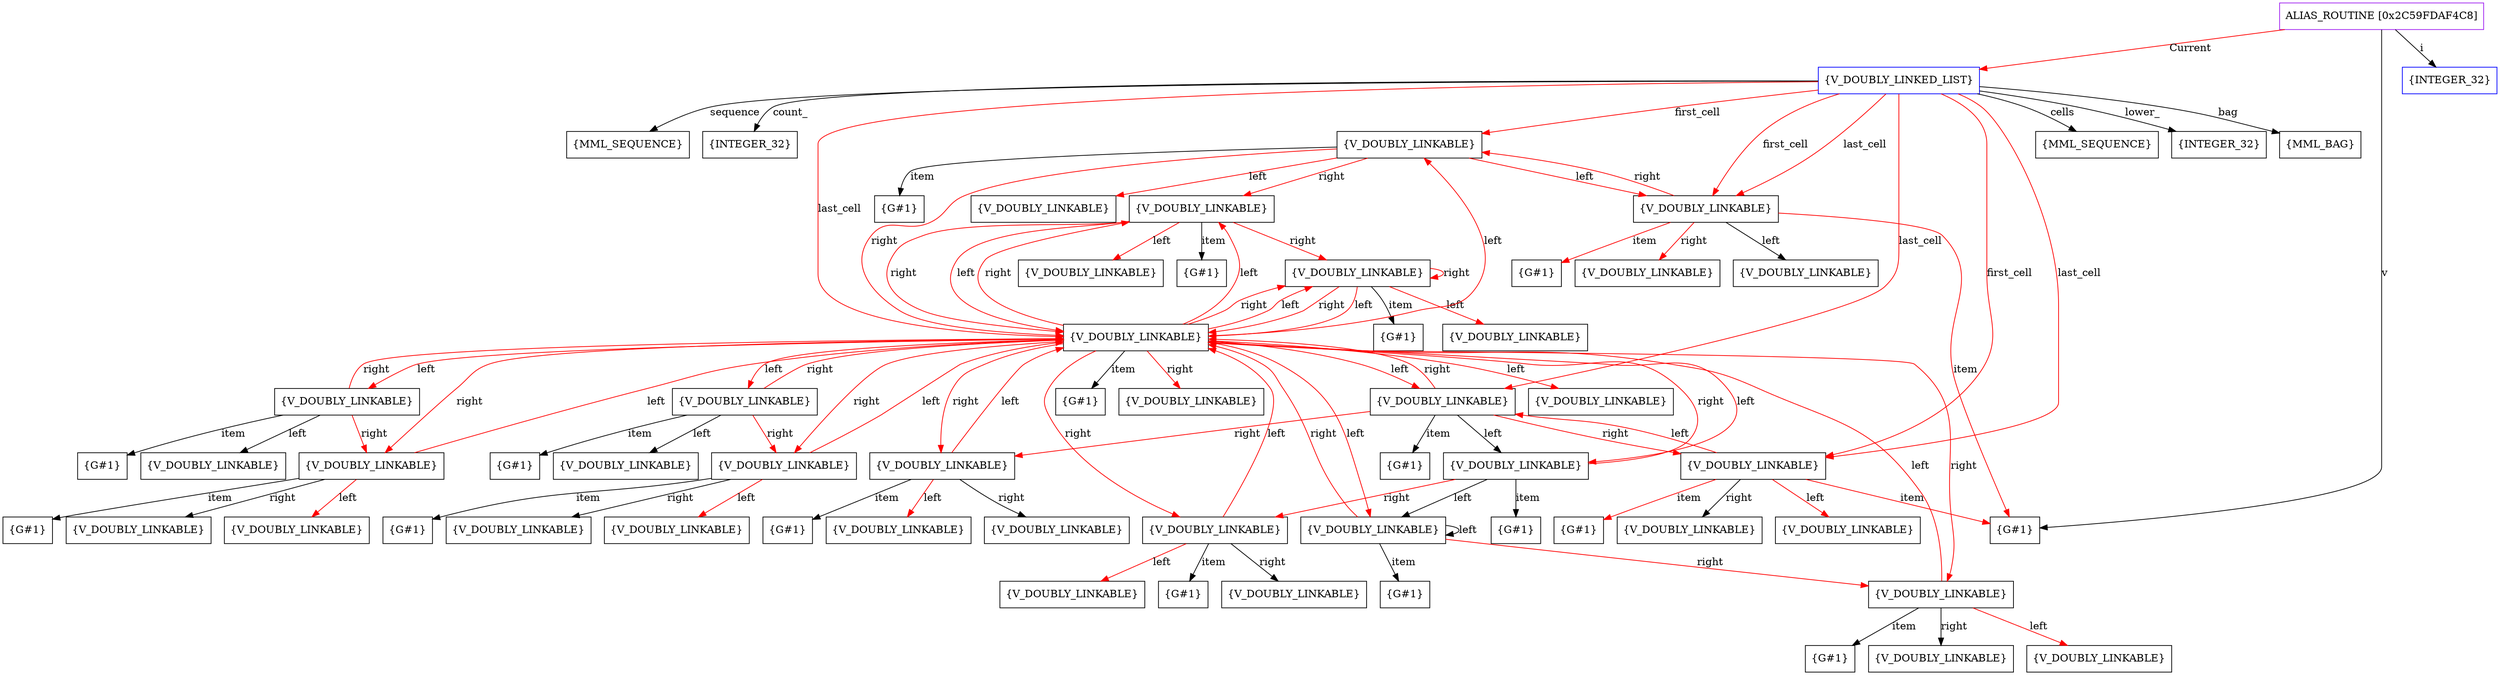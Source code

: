 digraph g {
	node [shape=box]
	b1[color=purple label=<ALIAS_ROUTINE [0x2C59FDAF4C8]>]
	b2[color=blue label=<{V_DOUBLY_LINKED_LIST}>]
	b3[label=<{INTEGER_32}>]
	b4[label=<{MML_BAG}>]
	b5[label=<{MML_SEQUENCE}>]
	b6[label=<{INTEGER_32}>]
	b7[label=<{V_DOUBLY_LINKABLE}>]
	b8[label=<{G#1}>]
	b9[label=<{V_DOUBLY_LINKABLE}>]
	b10[label=<{G#1}>]
	b11[label=<{V_DOUBLY_LINKABLE}>]
	b12[label=<{G#1}>]
	b13[label=<{V_DOUBLY_LINKABLE}>]
	b14[label=<{G#1}>]
	b15[label=<{V_DOUBLY_LINKABLE}>]
	b16[label=<{V_DOUBLY_LINKABLE}>]
	b17[label=<{G#1}>]
	b18[label=<{V_DOUBLY_LINKABLE}>]
	b19[label=<{V_DOUBLY_LINKABLE}>]
	b20[label=<{V_DOUBLY_LINKABLE}>]
	b21[label=<{G#1}>]
	b22[label=<{V_DOUBLY_LINKABLE}>]
	b23[label=<{V_DOUBLY_LINKABLE}>]
	b24[label=<{V_DOUBLY_LINKABLE}>]
	b25[label=<{G#1}>]
	b26[label=<{V_DOUBLY_LINKABLE}>]
	b27[label=<{V_DOUBLY_LINKABLE}>]
	b28[label=<{V_DOUBLY_LINKABLE}>]
	b29[label=<{G#1}>]
	b30[label=<{V_DOUBLY_LINKABLE}>]
	b31[label=<{V_DOUBLY_LINKABLE}>]
	b32[label=<{V_DOUBLY_LINKABLE}>]
	b33[label=<{G#1}>]
	b34[label=<{V_DOUBLY_LINKABLE}>]
	b35[label=<{V_DOUBLY_LINKABLE}>]
	b36[label=<{V_DOUBLY_LINKABLE}>]
	b37[label=<{V_DOUBLY_LINKABLE}>]
	b38[label=<{G#1}>]
	b39[label=<{V_DOUBLY_LINKABLE}>]
	b40[label=<{G#1}>]
	b41[label=<{G#1}>]
	b42[label=<{V_DOUBLY_LINKABLE}>]
	b43[label=<{V_DOUBLY_LINKABLE}>]
	b44[label=<{V_DOUBLY_LINKABLE}>]
	b45[label=<{G#1}>]
	b46[label=<{V_DOUBLY_LINKABLE}>]
	b47[label=<{G#1}>]
	b48[label=<{V_DOUBLY_LINKABLE}>]
	b49[label=<{G#1}>]
	b50[label=<{V_DOUBLY_LINKABLE}>]
	b51[label=<{V_DOUBLY_LINKABLE}>]
	b52[label=<{G#1}>]
	b53[label=<{V_DOUBLY_LINKABLE}>]
	b54[label=<{V_DOUBLY_LINKABLE}>]
	b55[label=<{V_DOUBLY_LINKABLE}>]
	b56[label=<{V_DOUBLY_LINKABLE}>]
	b57[label=<{V_DOUBLY_LINKABLE}>]
	b58[label=<{G#1}>]
	b59[label=<{V_DOUBLY_LINKABLE}>]
	b60[label=<{V_DOUBLY_LINKABLE}>]
	b61[label=<{MML_SEQUENCE}>]
	b62[color=blue label=<{INTEGER_32}>]
	b1->b2[color=red label=<Current>]
	b2->b3[label=<lower_>]
	b2->b4[label=<bag>]
	b2->b5[label=<sequence>]
	b2->b6[label=<count_>]
	b2->b7[color=red label=<first_cell>]
	b7->b8[label=<item>]
	b7->b9[color=red label=<right>]
	b9->b10[label=<item>]
	b9->b11[color=red label=<right>]
	b11->b12[label=<item>]
	b11->b11[color=red label=<right>]
	b11->b13[color=red label=<right>]
	b13->b14[label=<item>]
	b13->b15[color=red label=<right>]
	b13->b16[color=red label=<right>]
	b16->b17[label=<item>]
	b16->b18[label=<right>]
	b16->b19[color=red label=<left>]
	b16->b13[color=red label=<left>]
	b13->b20[color=red label=<right>]
	b20->b21[label=<item>]
	b20->b22[label=<right>]
	b20->b23[color=red label=<left>]
	b20->b13[color=red label=<left>]
	b13->b24[color=red label=<right>]
	b24->b25[label=<item>]
	b24->b26[label=<right>]
	b24->b27[color=red label=<left>]
	b24->b13[color=red label=<left>]
	b13->b9[color=red label=<right>]
	b13->b28[color=red label=<right>]
	b28->b29[label=<item>]
	b28->b30[label=<right>]
	b28->b31[color=red label=<left>]
	b28->b13[color=red label=<left>]
	b13->b11[color=red label=<right>]
	b13->b32[color=red label=<right>]
	b32->b33[label=<item>]
	b32->b34[label=<right>]
	b32->b35[color=red label=<left>]
	b32->b13[color=red label=<left>]
	b13->b36[color=red label=<left>]
	b13->b37[color=red label=<left>]
	b37->b38[label=<item>]
	b37->b16[color=red label=<right>]
	b37->b13[color=red label=<right>]
	b37->b39[color=red label=<right>]
	b39->b40[color=red label=<item>]
	b39->b41[color=red label=<item>]
	b39->b42[label=<right>]
	b39->b43[color=red label=<left>]
	b39->b37[color=red label=<left>]
	b37->b44[label=<left>]
	b44->b45[label=<item>]
	b44->b20[color=red label=<right>]
	b44->b13[color=red label=<right>]
	b44->b46[label=<left>]
	b46->b47[label=<item>]
	b46->b24[color=red label=<right>]
	b46->b13[color=red label=<right>]
	b46->b46[label=<left>]
	b13->b44[color=red label=<left>]
	b13->b46[color=red label=<left>]
	b13->b7[color=red label=<left>]
	b13->b48[color=red label=<left>]
	b48->b49[label=<item>]
	b48->b28[color=red label=<right>]
	b48->b13[color=red label=<right>]
	b48->b50[label=<left>]
	b13->b9[color=red label=<left>]
	b13->b11[color=red label=<left>]
	b13->b51[color=red label=<left>]
	b51->b52[label=<item>]
	b51->b32[color=red label=<right>]
	b51->b13[color=red label=<right>]
	b51->b53[label=<left>]
	b11->b54[color=red label=<left>]
	b11->b13[color=red label=<left>]
	b9->b13[color=red label=<right>]
	b9->b55[color=red label=<left>]
	b9->b13[color=red label=<left>]
	b7->b13[color=red label=<right>]
	b7->b56[color=red label=<left>]
	b7->b57[color=red label=<left>]
	b57->b58[color=red label=<item>]
	b57->b41[color=red label=<item>]
	b57->b59[color=red label=<right>]
	b57->b7[color=red label=<right>]
	b57->b60[label=<left>]
	b2->b39[color=red label=<first_cell>]
	b2->b57[color=red label=<first_cell>]
	b2->b37[color=red label=<last_cell>]
	b2->b13[color=red label=<last_cell>]
	b2->b39[color=red label=<last_cell>]
	b2->b57[color=red label=<last_cell>]
	b2->b61[label=<cells>]
	b1->b41[label=<v>]
	b1->b62[label=<i>]
}

